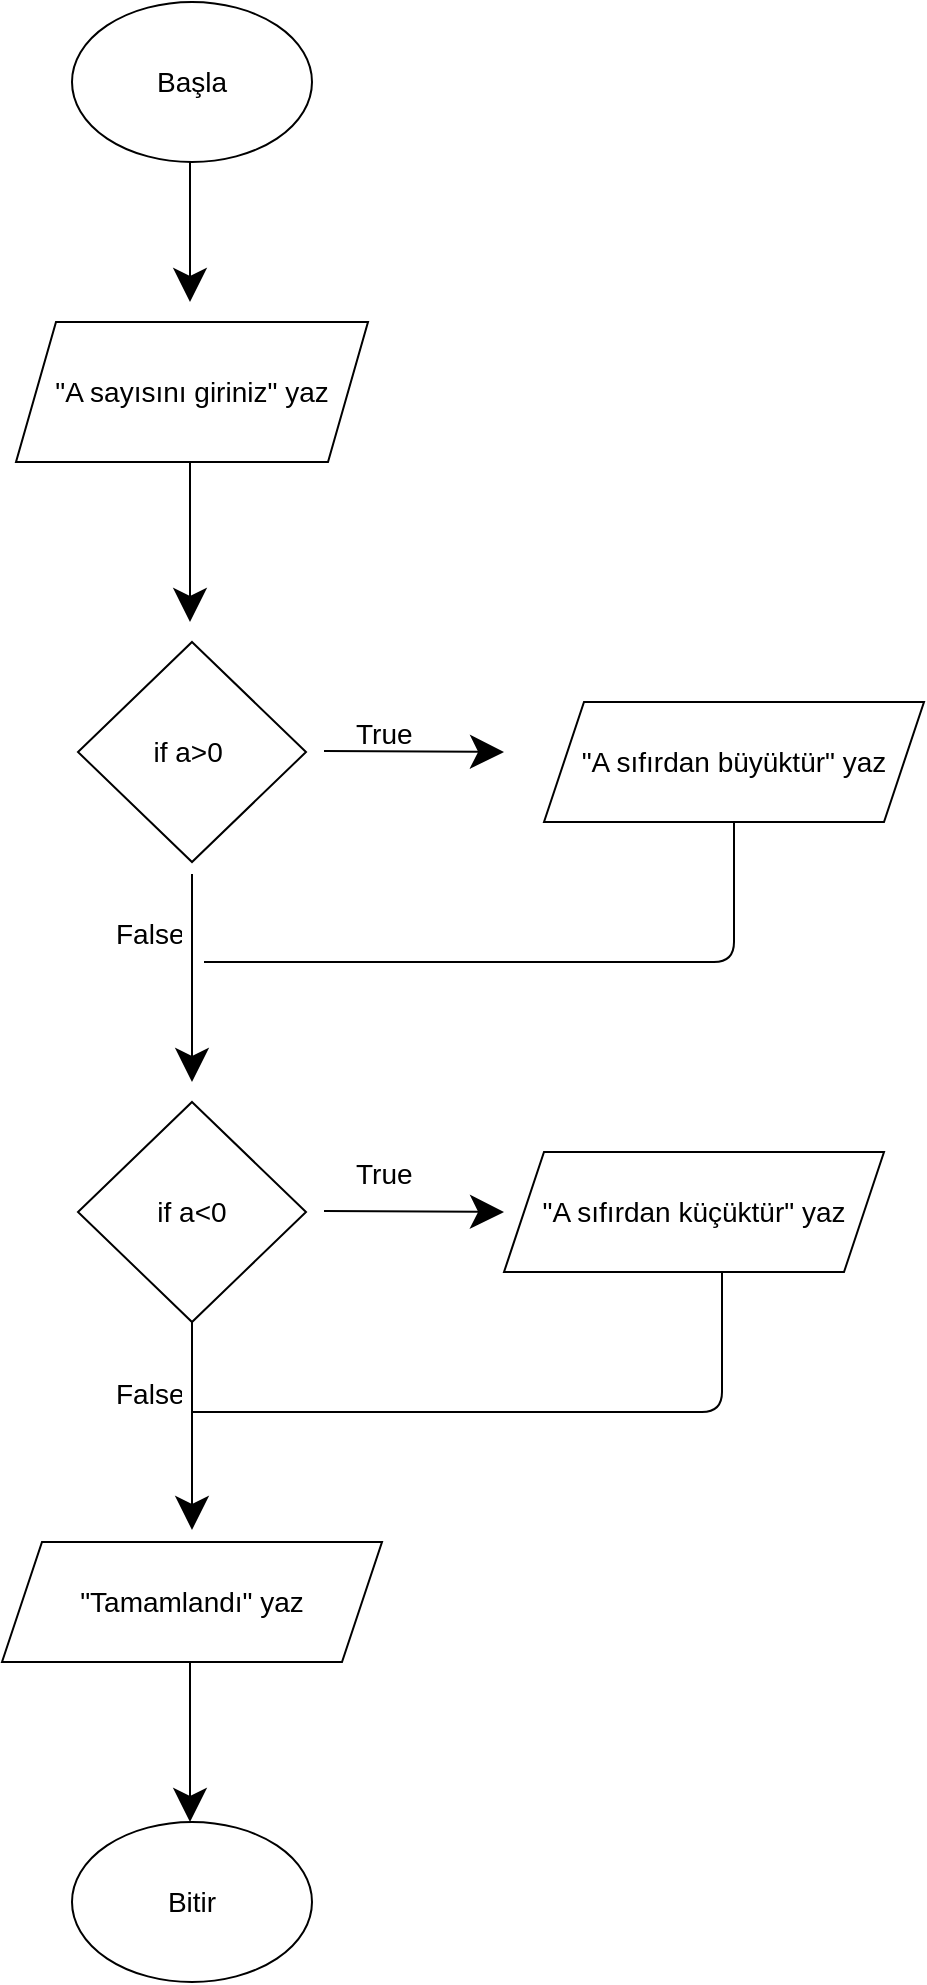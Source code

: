 <mxfile version="15.3.4" type="github">
  <diagram id="ZsS08QNKmyVbRj25lgyG" name="Page-1">
    <mxGraphModel dx="946" dy="541" grid="1" gridSize="10" guides="1" tooltips="1" connect="1" arrows="1" fold="1" page="1" pageScale="1" pageWidth="827" pageHeight="1169" math="0" shadow="0">
      <root>
        <mxCell id="0" />
        <mxCell id="1" parent="0" />
        <mxCell id="9_BYIWrbuB3zAvh1D8LM-1" value="&lt;font style=&quot;font-size: 14px&quot;&gt;Başla&lt;/font&gt;" style="ellipse;whiteSpace=wrap;html=1;hachureGap=4;pointerEvents=0;" vertex="1" parent="1">
          <mxGeometry x="354" y="20" width="120" height="80" as="geometry" />
        </mxCell>
        <mxCell id="9_BYIWrbuB3zAvh1D8LM-2" value="" style="endArrow=classic;html=1;startSize=14;endSize=14;sourcePerimeterSpacing=8;targetPerimeterSpacing=8;" edge="1" parent="1">
          <mxGeometry width="50" height="50" relative="1" as="geometry">
            <mxPoint x="413" y="100" as="sourcePoint" />
            <mxPoint x="413" y="170" as="targetPoint" />
          </mxGeometry>
        </mxCell>
        <mxCell id="9_BYIWrbuB3zAvh1D8LM-3" value="&lt;font style=&quot;font-size: 14px&quot;&gt;&quot;A sayısını giriniz&quot; yaz&lt;/font&gt;" style="shape=parallelogram;perimeter=parallelogramPerimeter;whiteSpace=wrap;html=1;fixedSize=1;hachureGap=4;pointerEvents=0;" vertex="1" parent="1">
          <mxGeometry x="326" y="180" width="176" height="70" as="geometry" />
        </mxCell>
        <mxCell id="9_BYIWrbuB3zAvh1D8LM-4" value="" style="endArrow=classic;html=1;startSize=14;endSize=14;sourcePerimeterSpacing=8;targetPerimeterSpacing=8;" edge="1" parent="1">
          <mxGeometry width="50" height="50" relative="1" as="geometry">
            <mxPoint x="413" y="250" as="sourcePoint" />
            <mxPoint x="413" y="330" as="targetPoint" />
          </mxGeometry>
        </mxCell>
        <mxCell id="9_BYIWrbuB3zAvh1D8LM-5" value="&lt;font style=&quot;font-size: 14px&quot;&gt;if a&amp;gt;0&amp;nbsp;&lt;/font&gt;" style="rhombus;whiteSpace=wrap;html=1;hachureGap=4;pointerEvents=0;" vertex="1" parent="1">
          <mxGeometry x="357" y="340" width="114" height="110" as="geometry" />
        </mxCell>
        <mxCell id="9_BYIWrbuB3zAvh1D8LM-6" value="" style="endArrow=classic;html=1;startSize=14;endSize=14;sourcePerimeterSpacing=8;targetPerimeterSpacing=8;" edge="1" parent="1">
          <mxGeometry width="50" height="50" relative="1" as="geometry">
            <mxPoint x="480" y="394.5" as="sourcePoint" />
            <mxPoint x="570" y="395" as="targetPoint" />
          </mxGeometry>
        </mxCell>
        <mxCell id="9_BYIWrbuB3zAvh1D8LM-7" value="True" style="text;strokeColor=none;fillColor=none;align=left;verticalAlign=middle;spacingLeft=4;spacingRight=4;overflow=hidden;points=[[0,0.5],[1,0.5]];portConstraint=eastwest;rotatable=0;hachureGap=4;pointerEvents=0;fontSize=14;" vertex="1" parent="1">
          <mxGeometry x="490" y="590" width="80" height="30" as="geometry" />
        </mxCell>
        <mxCell id="9_BYIWrbuB3zAvh1D8LM-8" value="&quot;A sıfırdan büyüktür&quot; yaz" style="shape=parallelogram;perimeter=parallelogramPerimeter;whiteSpace=wrap;html=1;fixedSize=1;hachureGap=4;pointerEvents=0;fontSize=14;" vertex="1" parent="1">
          <mxGeometry x="590" y="370" width="190" height="60" as="geometry" />
        </mxCell>
        <mxCell id="9_BYIWrbuB3zAvh1D8LM-10" value="" style="endArrow=classic;html=1;fontSize=14;startSize=14;endSize=14;sourcePerimeterSpacing=8;targetPerimeterSpacing=8;" edge="1" parent="1">
          <mxGeometry width="50" height="50" relative="1" as="geometry">
            <mxPoint x="414" y="456" as="sourcePoint" />
            <mxPoint x="414" y="560" as="targetPoint" />
          </mxGeometry>
        </mxCell>
        <mxCell id="9_BYIWrbuB3zAvh1D8LM-11" value="" style="endArrow=none;html=1;fontSize=14;startSize=14;endSize=14;sourcePerimeterSpacing=8;targetPerimeterSpacing=8;entryX=0.5;entryY=1;entryDx=0;entryDy=0;" edge="1" parent="1" target="9_BYIWrbuB3zAvh1D8LM-8">
          <mxGeometry width="50" height="50" relative="1" as="geometry">
            <mxPoint x="420" y="500" as="sourcePoint" />
            <mxPoint x="710" y="450" as="targetPoint" />
            <Array as="points">
              <mxPoint x="685" y="500" />
            </Array>
          </mxGeometry>
        </mxCell>
        <mxCell id="9_BYIWrbuB3zAvh1D8LM-12" value="False" style="text;strokeColor=none;fillColor=none;align=left;verticalAlign=middle;spacingLeft=4;spacingRight=4;overflow=hidden;points=[[0,0.5],[1,0.5]];portConstraint=eastwest;rotatable=0;hachureGap=4;pointerEvents=0;fontSize=14;" vertex="1" parent="1">
          <mxGeometry x="370" y="700" width="44" height="30" as="geometry" />
        </mxCell>
        <mxCell id="9_BYIWrbuB3zAvh1D8LM-14" value="&lt;font style=&quot;font-size: 14px&quot;&gt;if a&amp;lt;0&lt;/font&gt;" style="rhombus;whiteSpace=wrap;html=1;hachureGap=4;pointerEvents=0;" vertex="1" parent="1">
          <mxGeometry x="357" y="570" width="114" height="110" as="geometry" />
        </mxCell>
        <mxCell id="9_BYIWrbuB3zAvh1D8LM-15" value="True" style="text;strokeColor=none;fillColor=none;align=left;verticalAlign=middle;spacingLeft=4;spacingRight=4;overflow=hidden;points=[[0,0.5],[1,0.5]];portConstraint=eastwest;rotatable=0;hachureGap=4;pointerEvents=0;fontSize=14;" vertex="1" parent="1">
          <mxGeometry x="490" y="370" width="80" height="30" as="geometry" />
        </mxCell>
        <mxCell id="9_BYIWrbuB3zAvh1D8LM-16" value="" style="endArrow=classic;html=1;startSize=14;endSize=14;sourcePerimeterSpacing=8;targetPerimeterSpacing=8;" edge="1" parent="1">
          <mxGeometry width="50" height="50" relative="1" as="geometry">
            <mxPoint x="480" y="624.5" as="sourcePoint" />
            <mxPoint x="570" y="625" as="targetPoint" />
          </mxGeometry>
        </mxCell>
        <mxCell id="9_BYIWrbuB3zAvh1D8LM-17" value="&quot;A sıfırdan küçüktür&quot; yaz" style="shape=parallelogram;perimeter=parallelogramPerimeter;whiteSpace=wrap;html=1;fixedSize=1;hachureGap=4;pointerEvents=0;fontSize=14;" vertex="1" parent="1">
          <mxGeometry x="570" y="595" width="190" height="60" as="geometry" />
        </mxCell>
        <mxCell id="9_BYIWrbuB3zAvh1D8LM-18" value="" style="endArrow=none;html=1;fontSize=14;startSize=14;endSize=14;sourcePerimeterSpacing=8;targetPerimeterSpacing=8;entryX=0.5;entryY=1;entryDx=0;entryDy=0;" edge="1" parent="1">
          <mxGeometry width="50" height="50" relative="1" as="geometry">
            <mxPoint x="414" y="725" as="sourcePoint" />
            <mxPoint x="679" y="655" as="targetPoint" />
            <Array as="points">
              <mxPoint x="679" y="725" />
            </Array>
          </mxGeometry>
        </mxCell>
        <mxCell id="9_BYIWrbuB3zAvh1D8LM-19" value="" style="endArrow=classic;html=1;fontSize=14;startSize=14;endSize=14;sourcePerimeterSpacing=8;targetPerimeterSpacing=8;" edge="1" parent="1">
          <mxGeometry width="50" height="50" relative="1" as="geometry">
            <mxPoint x="414" y="680" as="sourcePoint" />
            <mxPoint x="414" y="784" as="targetPoint" />
          </mxGeometry>
        </mxCell>
        <mxCell id="9_BYIWrbuB3zAvh1D8LM-20" value="False" style="text;strokeColor=none;fillColor=none;align=left;verticalAlign=middle;spacingLeft=4;spacingRight=4;overflow=hidden;points=[[0,0.5],[1,0.5]];portConstraint=eastwest;rotatable=0;hachureGap=4;pointerEvents=0;fontSize=14;" vertex="1" parent="1">
          <mxGeometry x="370" y="470" width="44" height="30" as="geometry" />
        </mxCell>
        <mxCell id="9_BYIWrbuB3zAvh1D8LM-21" value="&quot;Tamamlandı&quot; yaz" style="shape=parallelogram;perimeter=parallelogramPerimeter;whiteSpace=wrap;html=1;fixedSize=1;hachureGap=4;pointerEvents=0;fontSize=14;" vertex="1" parent="1">
          <mxGeometry x="319" y="790" width="190" height="60" as="geometry" />
        </mxCell>
        <mxCell id="9_BYIWrbuB3zAvh1D8LM-22" value="" style="endArrow=classic;html=1;fontSize=14;startSize=14;endSize=14;sourcePerimeterSpacing=8;targetPerimeterSpacing=8;" edge="1" parent="1">
          <mxGeometry width="50" height="50" relative="1" as="geometry">
            <mxPoint x="413" y="850" as="sourcePoint" />
            <mxPoint x="413" y="930" as="targetPoint" />
          </mxGeometry>
        </mxCell>
        <mxCell id="9_BYIWrbuB3zAvh1D8LM-23" value="Bitir" style="ellipse;whiteSpace=wrap;html=1;hachureGap=4;pointerEvents=0;fontSize=14;" vertex="1" parent="1">
          <mxGeometry x="354" y="930" width="120" height="80" as="geometry" />
        </mxCell>
      </root>
    </mxGraphModel>
  </diagram>
</mxfile>
